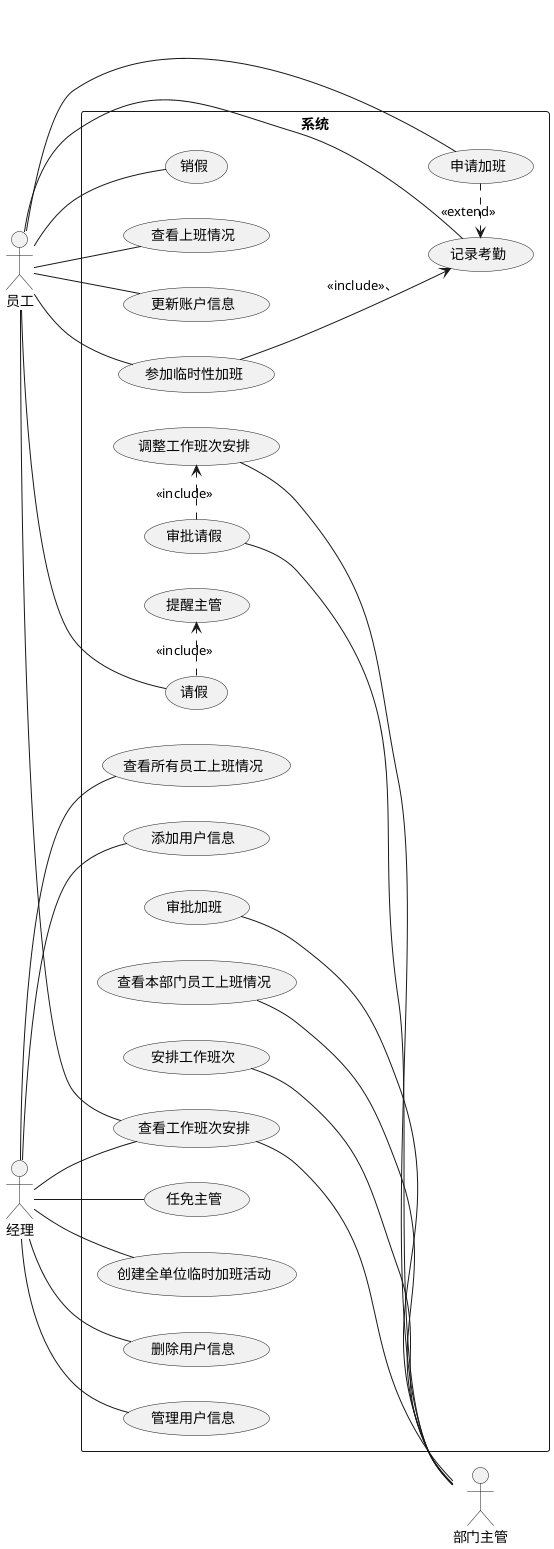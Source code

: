 @startuml

' 用例图代码

left to right direction
actor 员工
actor 经理
actor 部门主管

rectangle 系统 {
    ' 经理
    经理 -- (添加用户信息)
    经理 -- (删除用户信息)
    经理 -- (管理用户信息)
    经理 -- (任免主管)
    经理 -- (查看工作班次安排)
    经理 -- (创建全单位临时加班活动)
    经理 -- (查看所有员工上班情况)
    
    ' 部门主管
    (安排工作班次) -- 部门主管
    (查看工作班次安排) -- 部门主管
    (调整工作班次安排) -- 部门主管
    (审批请假) -- 部门主管
    (审批请假) .> (调整工作班次安排) : <<include>>
    (审批加班) -- 部门主管
    (查看本部门员工上班情况) -- 部门主管

    ' 员工
    员工 -- (查看工作班次安排)
    员工 -- (请假)
    (请假) .> (提醒主管) : <<include>>
    员工 -- (销假)
    员工 -- (记录考勤)
    员工 -- (申请加班)
    (申请加班) .> (记录考勤) : <<extend>>
    员工 -- (查看上班情况)
    员工 -- (更新账户信息)

    员工 -- (参加临时性加班)
    (参加临时性加班) --> (记录考勤) : <<include>>、
}

@enduml